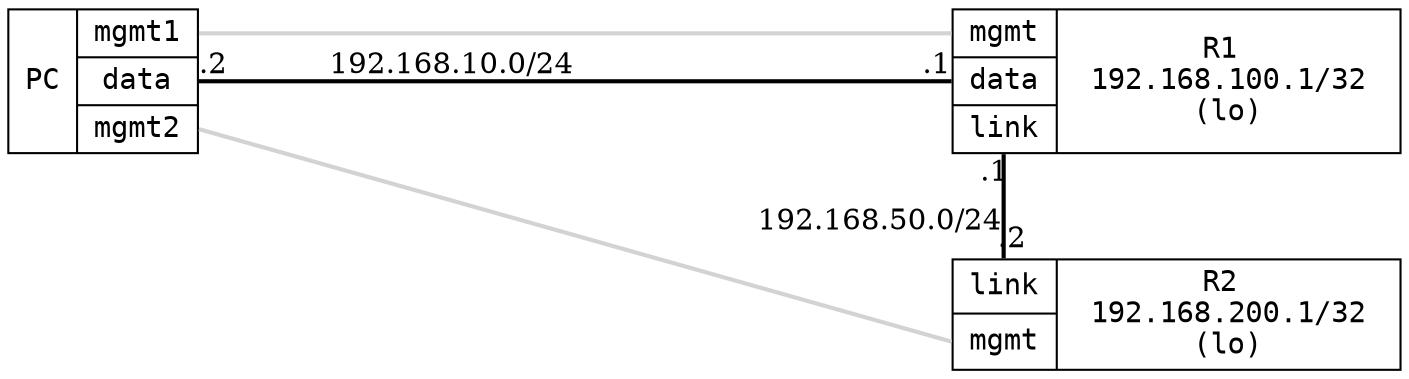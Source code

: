 graph "2x2" {
	layout="neato";
	overlap="false";
	esep="+20";
	size=10

        node [shape=record, fontname="DejaVu Sans Mono, Book"];
	edge [color="cornflowerblue", penwidth="2", fontname="DejaVu Serif, Book"];

	PC [
	    label="PC | { <mgmt1> mgmt1 | <data> data | <mgmt2> mgmt2 }",
	    pos="20,80!",
	    requires="controller",
	];

        R1 [
	    label="{ <mgmt> mgmt | <data> data | <link> link} | R1 \n 192.168.100.1/32 \n(lo)",
	    pos="250,80!",

	    requires="infix",
	];
	R2 [
	    label="{ <link> link | <mgmt> mgmt  } | R2 \n 192.168.200.1/32 \n(lo)",
	    pos="250,30!",

	    requires="infix",
	];
	PC:mgmt1 -- R1:mgmt [requires="mgmt", color="lightgray"]
	PC:mgmt2 -- R2:mgmt [requires="mgmt", color="lightgray"]
	PC:data  -- R1:data [headlabel=".1", taillabel=".2", label="192.168.10.0/24", fontcolor="black", color="black"]
	R1:link  -- R2:link [headlabel=".2", taillabel=".1", label="192.168.50.0/24", labeldistance=1, fontcolor="black", color="black"]
}
